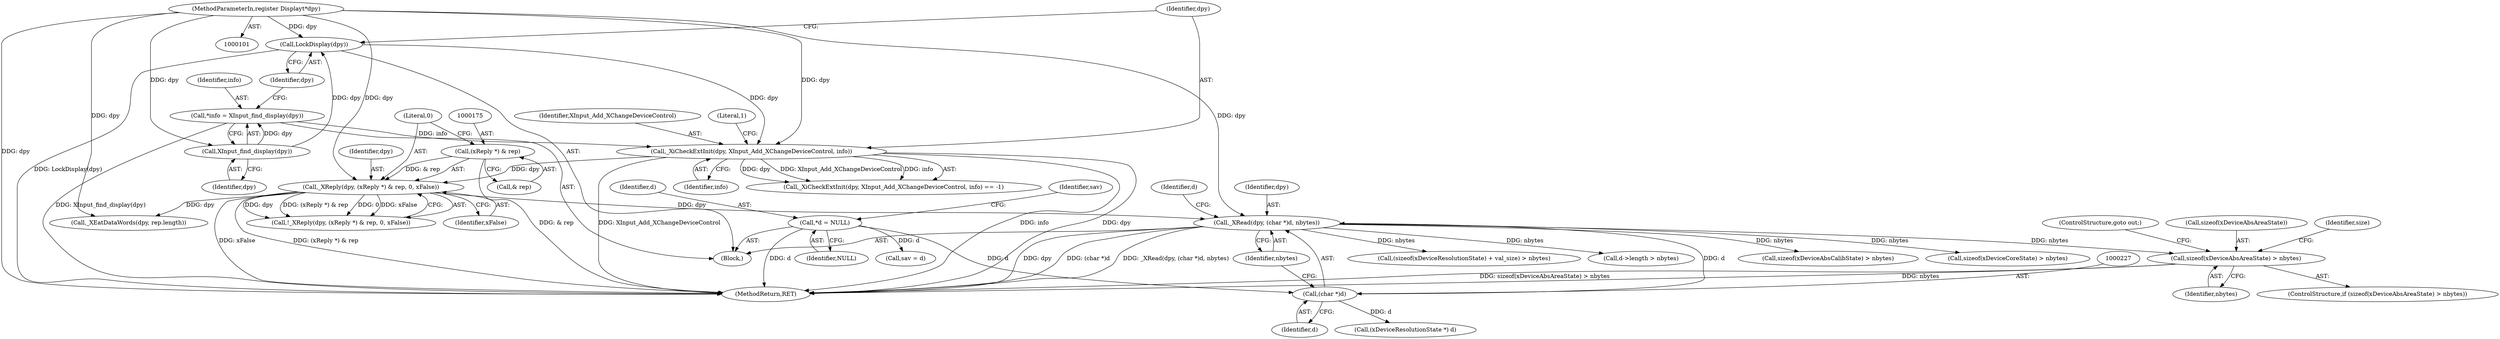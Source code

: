 digraph "0_libXi_19a9cd607de73947fcfb104682f203ffe4e1f4e5_0@API" {
"1000291" [label="(Call,sizeof(xDeviceAbsAreaState) > nbytes)"];
"1000224" [label="(Call,_XRead(dpy, (char *)d, nbytes))"];
"1000172" [label="(Call,_XReply(dpy, (xReply *) & rep, 0, xFalse))"];
"1000133" [label="(Call,_XiCheckExtInit(dpy, XInput_Add_XChangeDeviceControl, info))"];
"1000129" [label="(Call,LockDisplay(dpy))"];
"1000127" [label="(Call,XInput_find_display(dpy))"];
"1000102" [label="(MethodParameterIn,register Display\t*dpy)"];
"1000125" [label="(Call,*info = XInput_find_display(dpy))"];
"1000174" [label="(Call,(xReply *) & rep)"];
"1000226" [label="(Call,(char *)d)"];
"1000115" [label="(Call,*d = NULL)"];
"1000128" [label="(Identifier,dpy)"];
"1000268" [label="(Call,(sizeof(xDeviceResolutionState) + val_size) > nbytes)"];
"1000135" [label="(Identifier,XInput_Add_XChangeDeviceControl)"];
"1000228" [label="(Identifier,d)"];
"1000138" [label="(Literal,1)"];
"1000316" [label="(Call,d->length > nbytes)"];
"1000176" [label="(Call,& rep)"];
"1000117" [label="(Identifier,NULL)"];
"1000229" [label="(Identifier,nbytes)"];
"1000278" [label="(Call,sizeof(xDeviceAbsCalibState) > nbytes)"];
"1000294" [label="(Identifier,nbytes)"];
"1000179" [label="(Identifier,xFalse)"];
"1000224" [label="(Call,_XRead(dpy, (char *)d, nbytes))"];
"1000226" [label="(Call,(char *)d)"];
"1000174" [label="(Call,(xReply *) & rep)"];
"1000120" [label="(Identifier,sav)"];
"1000171" [label="(Call,!_XReply(dpy, (xReply *) & rep, 0, xFalse))"];
"1000225" [label="(Identifier,dpy)"];
"1000178" [label="(Literal,0)"];
"1000125" [label="(Call,*info = XInput_find_display(dpy))"];
"1000295" [label="(ControlStructure,goto out;)"];
"1000242" [label="(Call,(xDeviceResolutionState *) d)"];
"1000290" [label="(ControlStructure,if (sizeof(xDeviceAbsAreaState) > nbytes))"];
"1000116" [label="(Identifier,d)"];
"1000232" [label="(Identifier,d)"];
"1000173" [label="(Identifier,dpy)"];
"1000132" [label="(Call,_XiCheckExtInit(dpy, XInput_Add_XChangeDeviceControl, info) == -1)"];
"1000127" [label="(Call,XInput_find_display(dpy))"];
"1000292" [label="(Call,sizeof(xDeviceAbsAreaState))"];
"1000215" [label="(Call,_XEatDataWords(dpy, rep.length))"];
"1000291" [label="(Call,sizeof(xDeviceAbsAreaState) > nbytes)"];
"1000115" [label="(Call,*d = NULL)"];
"1000221" [label="(Call,sav = d)"];
"1000105" [label="(Block,)"];
"1000304" [label="(Call,sizeof(xDeviceCoreState) > nbytes)"];
"1000665" [label="(MethodReturn,RET)"];
"1000133" [label="(Call,_XiCheckExtInit(dpy, XInput_Add_XChangeDeviceControl, info))"];
"1000136" [label="(Identifier,info)"];
"1000297" [label="(Identifier,size)"];
"1000129" [label="(Call,LockDisplay(dpy))"];
"1000130" [label="(Identifier,dpy)"];
"1000134" [label="(Identifier,dpy)"];
"1000102" [label="(MethodParameterIn,register Display\t*dpy)"];
"1000126" [label="(Identifier,info)"];
"1000172" [label="(Call,_XReply(dpy, (xReply *) & rep, 0, xFalse))"];
"1000291" -> "1000290"  [label="AST: "];
"1000291" -> "1000294"  [label="CFG: "];
"1000292" -> "1000291"  [label="AST: "];
"1000294" -> "1000291"  [label="AST: "];
"1000295" -> "1000291"  [label="CFG: "];
"1000297" -> "1000291"  [label="CFG: "];
"1000291" -> "1000665"  [label="DDG: sizeof(xDeviceAbsAreaState) > nbytes"];
"1000291" -> "1000665"  [label="DDG: nbytes"];
"1000224" -> "1000291"  [label="DDG: nbytes"];
"1000224" -> "1000105"  [label="AST: "];
"1000224" -> "1000229"  [label="CFG: "];
"1000225" -> "1000224"  [label="AST: "];
"1000226" -> "1000224"  [label="AST: "];
"1000229" -> "1000224"  [label="AST: "];
"1000232" -> "1000224"  [label="CFG: "];
"1000224" -> "1000665"  [label="DDG: dpy"];
"1000224" -> "1000665"  [label="DDG: (char *)d"];
"1000224" -> "1000665"  [label="DDG: _XRead(dpy, (char *)d, nbytes)"];
"1000172" -> "1000224"  [label="DDG: dpy"];
"1000102" -> "1000224"  [label="DDG: dpy"];
"1000226" -> "1000224"  [label="DDG: d"];
"1000224" -> "1000268"  [label="DDG: nbytes"];
"1000224" -> "1000278"  [label="DDG: nbytes"];
"1000224" -> "1000304"  [label="DDG: nbytes"];
"1000224" -> "1000316"  [label="DDG: nbytes"];
"1000172" -> "1000171"  [label="AST: "];
"1000172" -> "1000179"  [label="CFG: "];
"1000173" -> "1000172"  [label="AST: "];
"1000174" -> "1000172"  [label="AST: "];
"1000178" -> "1000172"  [label="AST: "];
"1000179" -> "1000172"  [label="AST: "];
"1000171" -> "1000172"  [label="CFG: "];
"1000172" -> "1000665"  [label="DDG: xFalse"];
"1000172" -> "1000665"  [label="DDG: (xReply *) & rep"];
"1000172" -> "1000171"  [label="DDG: dpy"];
"1000172" -> "1000171"  [label="DDG: (xReply *) & rep"];
"1000172" -> "1000171"  [label="DDG: 0"];
"1000172" -> "1000171"  [label="DDG: xFalse"];
"1000133" -> "1000172"  [label="DDG: dpy"];
"1000102" -> "1000172"  [label="DDG: dpy"];
"1000174" -> "1000172"  [label="DDG: & rep"];
"1000172" -> "1000215"  [label="DDG: dpy"];
"1000133" -> "1000132"  [label="AST: "];
"1000133" -> "1000136"  [label="CFG: "];
"1000134" -> "1000133"  [label="AST: "];
"1000135" -> "1000133"  [label="AST: "];
"1000136" -> "1000133"  [label="AST: "];
"1000138" -> "1000133"  [label="CFG: "];
"1000133" -> "1000665"  [label="DDG: dpy"];
"1000133" -> "1000665"  [label="DDG: XInput_Add_XChangeDeviceControl"];
"1000133" -> "1000665"  [label="DDG: info"];
"1000133" -> "1000132"  [label="DDG: dpy"];
"1000133" -> "1000132"  [label="DDG: XInput_Add_XChangeDeviceControl"];
"1000133" -> "1000132"  [label="DDG: info"];
"1000129" -> "1000133"  [label="DDG: dpy"];
"1000102" -> "1000133"  [label="DDG: dpy"];
"1000125" -> "1000133"  [label="DDG: info"];
"1000129" -> "1000105"  [label="AST: "];
"1000129" -> "1000130"  [label="CFG: "];
"1000130" -> "1000129"  [label="AST: "];
"1000134" -> "1000129"  [label="CFG: "];
"1000129" -> "1000665"  [label="DDG: LockDisplay(dpy)"];
"1000127" -> "1000129"  [label="DDG: dpy"];
"1000102" -> "1000129"  [label="DDG: dpy"];
"1000127" -> "1000125"  [label="AST: "];
"1000127" -> "1000128"  [label="CFG: "];
"1000128" -> "1000127"  [label="AST: "];
"1000125" -> "1000127"  [label="CFG: "];
"1000127" -> "1000125"  [label="DDG: dpy"];
"1000102" -> "1000127"  [label="DDG: dpy"];
"1000102" -> "1000101"  [label="AST: "];
"1000102" -> "1000665"  [label="DDG: dpy"];
"1000102" -> "1000215"  [label="DDG: dpy"];
"1000125" -> "1000105"  [label="AST: "];
"1000126" -> "1000125"  [label="AST: "];
"1000130" -> "1000125"  [label="CFG: "];
"1000125" -> "1000665"  [label="DDG: XInput_find_display(dpy)"];
"1000174" -> "1000176"  [label="CFG: "];
"1000175" -> "1000174"  [label="AST: "];
"1000176" -> "1000174"  [label="AST: "];
"1000178" -> "1000174"  [label="CFG: "];
"1000174" -> "1000665"  [label="DDG: & rep"];
"1000226" -> "1000228"  [label="CFG: "];
"1000227" -> "1000226"  [label="AST: "];
"1000228" -> "1000226"  [label="AST: "];
"1000229" -> "1000226"  [label="CFG: "];
"1000115" -> "1000226"  [label="DDG: d"];
"1000226" -> "1000242"  [label="DDG: d"];
"1000115" -> "1000105"  [label="AST: "];
"1000115" -> "1000117"  [label="CFG: "];
"1000116" -> "1000115"  [label="AST: "];
"1000117" -> "1000115"  [label="AST: "];
"1000120" -> "1000115"  [label="CFG: "];
"1000115" -> "1000665"  [label="DDG: d"];
"1000115" -> "1000221"  [label="DDG: d"];
}
